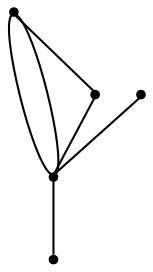 graph {
  node [shape=point,comment="{\"directed\":false,\"doi\":\"10.4230/LIPIcs.GD.2024.39\",\"figure\":\"5\"}"]

  v0 [pos="1647.8444773721978,1851.18506122365"]
  v1 [pos="1273.4171879591536,1851.18506122365"]
  v2 [pos="1273.4171879591536,2225.5224290583865"]
  v3 [pos="1273.4171879591536,1476.8479477111223"]
  v4 [pos="898.9902642219799,1851.18506122365"]

  v0 -- v1 [id="-1",pos="1647.8444773721978,1851.18506122365 1460.6311506446937,1664.0166316284908 1460.6311506446937,1664.0166316284908 1460.6311506446937,1664.0166316284908 1273.4171879591536,1851.18506122365 1273.4171879591536,1851.18506122365 1273.4171879591536,1851.18506122365"]
  v0 -- v2 [id="-2",pos="1647.8444773721978,1851.18506122365 1460.630769069872,2038.353617979914 1460.630769069872,2038.353617979914 1460.630769069872,2038.353617979914 1273.4171879591536,2225.5224290583865 1273.4171879591536,2225.5224290583865 1273.4171879591536,2225.5224290583865"]
  v3 -- v1 [id="-4",pos="1273.4171879591536,1476.8479477111223 1086.2038612316494,1664.016122984073 1086.2038612316494,1664.016122984073 1086.2038612316494,1664.016122984073 1273.4171879591536,1851.18506122365 1273.4171879591536,1851.18506122365 1273.4171879591536,1851.18506122365"]
  v1 -- v4 [id="-5",pos="1273.4171879591536,1851.18506122365 898.9902642219799,1851.18506122365 898.9902642219799,1851.18506122365 898.9902642219799,1851.18506122365"]
  v1 -- v0 [id="-7",pos="1273.4171879591536,1851.18506122365 1647.8444773721978,1851.18506122365 1647.8444773721978,1851.18506122365 1647.8444773721978,1851.18506122365"]
  v2 -- v1 [id="-8",pos="1273.4171879591536,2225.5224290583865 1086.2038612316494,2038.3539994632272 1086.2038612316494,2038.3539994632272 1086.2038612316494,2038.3539994632272 1273.4171879591536,1851.18506122365 1273.4171879591536,1851.18506122365 1273.4171879591536,1851.18506122365"]
}
